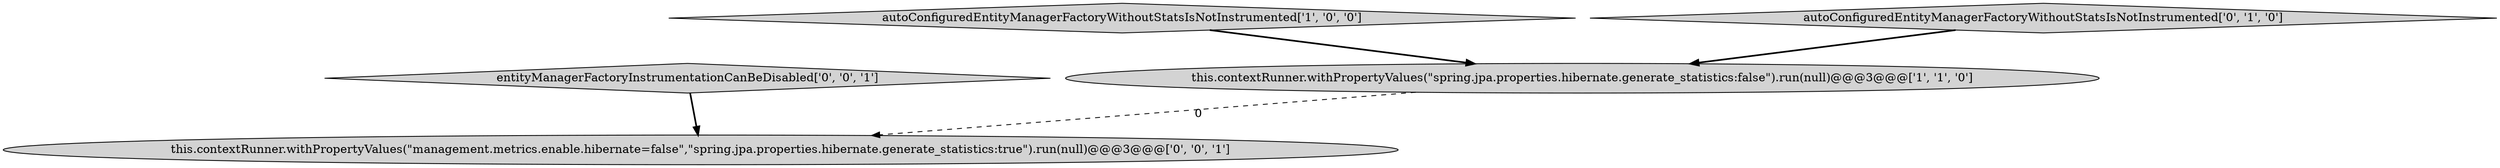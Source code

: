 digraph {
0 [style = filled, label = "this.contextRunner.withPropertyValues(\"spring.jpa.properties.hibernate.generate_statistics:false\").run(null)@@@3@@@['1', '1', '0']", fillcolor = lightgray, shape = ellipse image = "AAA0AAABBB1BBB"];
1 [style = filled, label = "autoConfiguredEntityManagerFactoryWithoutStatsIsNotInstrumented['1', '0', '0']", fillcolor = lightgray, shape = diamond image = "AAA0AAABBB1BBB"];
3 [style = filled, label = "this.contextRunner.withPropertyValues(\"management.metrics.enable.hibernate=false\",\"spring.jpa.properties.hibernate.generate_statistics:true\").run(null)@@@3@@@['0', '0', '1']", fillcolor = lightgray, shape = ellipse image = "AAA0AAABBB3BBB"];
4 [style = filled, label = "entityManagerFactoryInstrumentationCanBeDisabled['0', '0', '1']", fillcolor = lightgray, shape = diamond image = "AAA0AAABBB3BBB"];
2 [style = filled, label = "autoConfiguredEntityManagerFactoryWithoutStatsIsNotInstrumented['0', '1', '0']", fillcolor = lightgray, shape = diamond image = "AAA0AAABBB2BBB"];
2->0 [style = bold, label=""];
0->3 [style = dashed, label="0"];
1->0 [style = bold, label=""];
4->3 [style = bold, label=""];
}
